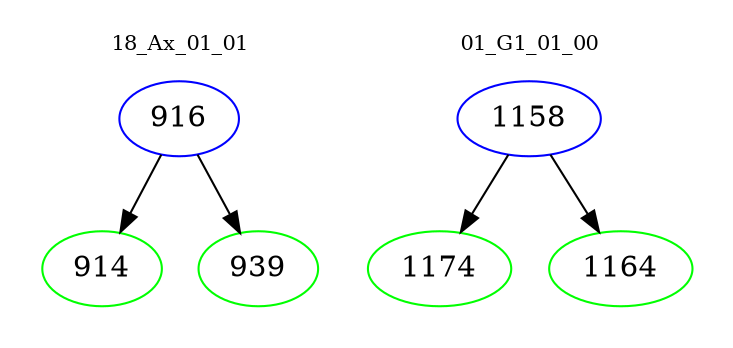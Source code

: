 digraph{
subgraph cluster_0 {
color = white
label = "18_Ax_01_01";
fontsize=10;
T0_916 [label="916", color="blue"]
T0_916 -> T0_914 [color="black"]
T0_914 [label="914", color="green"]
T0_916 -> T0_939 [color="black"]
T0_939 [label="939", color="green"]
}
subgraph cluster_1 {
color = white
label = "01_G1_01_00";
fontsize=10;
T1_1158 [label="1158", color="blue"]
T1_1158 -> T1_1174 [color="black"]
T1_1174 [label="1174", color="green"]
T1_1158 -> T1_1164 [color="black"]
T1_1164 [label="1164", color="green"]
}
}
